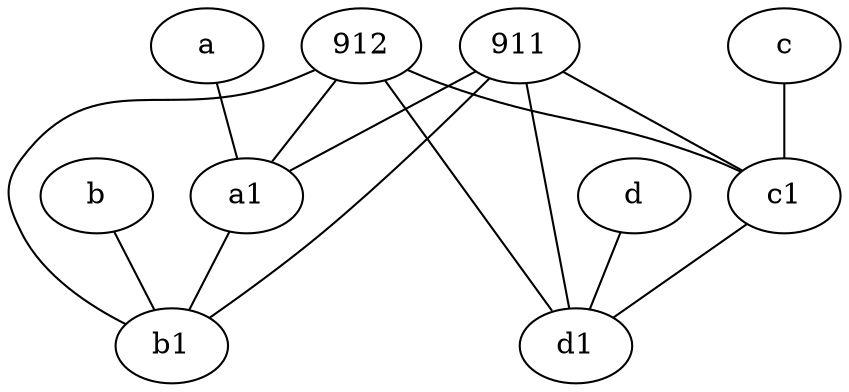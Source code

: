 graph {
	node [labelfontsize=50]
	a [labelfontsize=50 pos="8,2!"]
	912 [labelfontsize=50]
	c1 [labelfontsize=50 pos="4.5,3!"]
	d [labelfontsize=50 pos="2,5!"]
	a1 [labelfontsize=50 pos="8,3!"]
	b1 [labelfontsize=50 pos="9,4!"]
	b [labelfontsize=50 pos="10,4!"]
	c [labelfontsize=50 pos="4.5,2!"]
	911 [labelfontsize=50]
	d1 [labelfontsize=50 pos="3,5!"]
	911 -- a1
	a1 -- b1
	c1 -- d1
	912 -- a1
	911 -- b1
	c -- c1
	911 -- c1
	911 -- d1
	912 -- d1
	d -- d1
	912 -- b1
	a -- a1
	b -- b1
	912 -- c1
}
